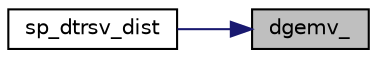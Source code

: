 digraph "dgemv_"
{
 // LATEX_PDF_SIZE
  edge [fontname="Helvetica",fontsize="10",labelfontname="Helvetica",labelfontsize="10"];
  node [fontname="Helvetica",fontsize="10",shape=record];
  rankdir="RL";
  Node1 [label="dgemv_",height=0.2,width=0.4,color="black", fillcolor="grey75", style="filled", fontcolor="black",tooltip=" "];
  Node1 -> Node2 [dir="back",color="midnightblue",fontsize="10",style="solid",fontname="Helvetica"];
  Node2 [label="sp_dtrsv_dist",height=0.2,width=0.4,color="black", fillcolor="white", style="filled",URL="$dsp__blas2__dist_8c.html#ae2b58be51e59ea65a7d667506678e056",tooltip=" "];
}

